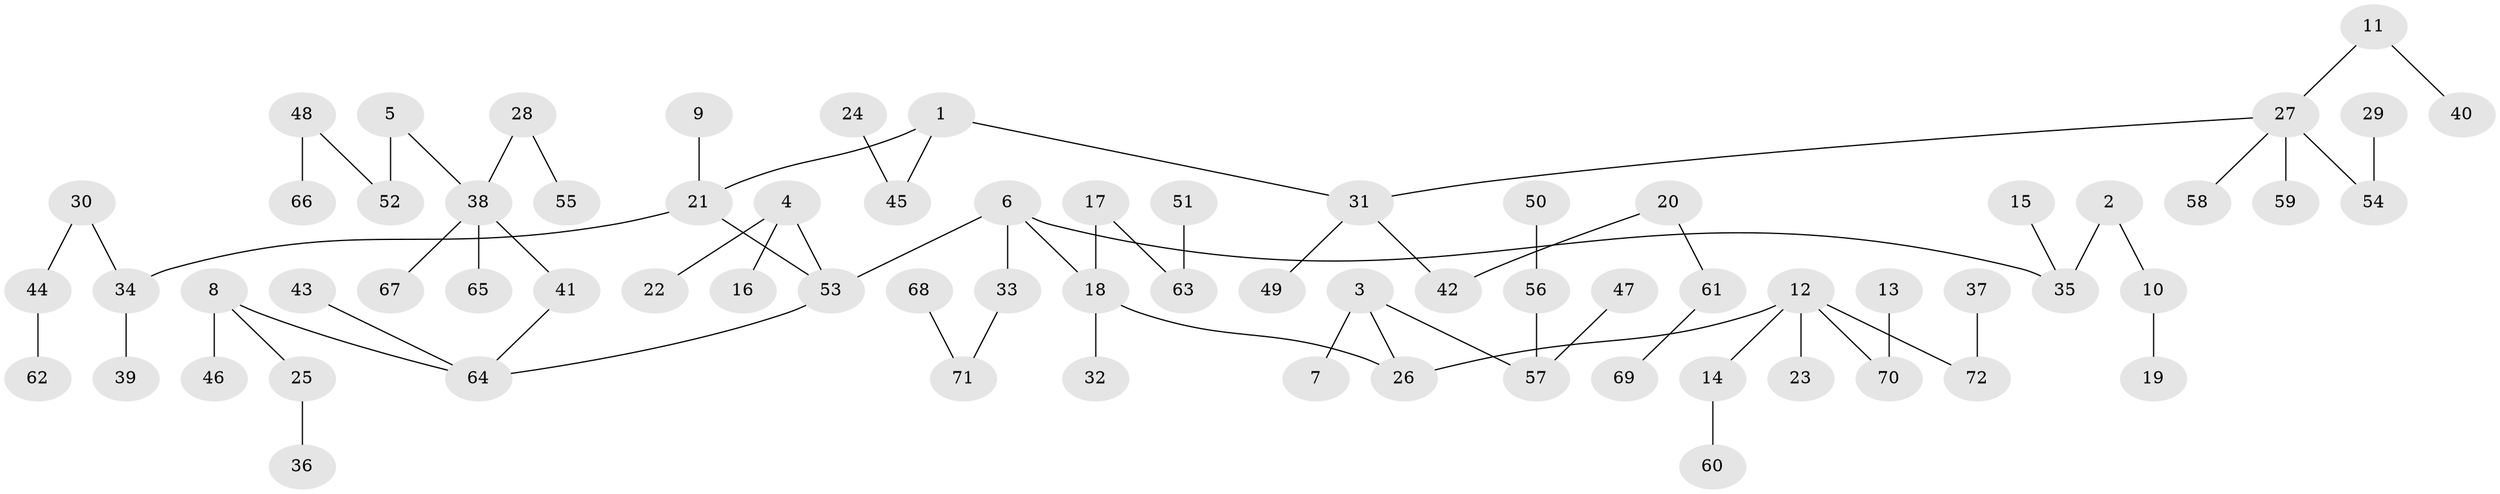 // original degree distribution, {6: 0.027972027972027972, 5: 0.04195804195804196, 2: 0.2937062937062937, 4: 0.02097902097902098, 3: 0.13986013986013987, 1: 0.46853146853146854, 7: 0.006993006993006993}
// Generated by graph-tools (version 1.1) at 2025/02/03/09/25 03:02:18]
// undirected, 72 vertices, 71 edges
graph export_dot {
graph [start="1"]
  node [color=gray90,style=filled];
  1;
  2;
  3;
  4;
  5;
  6;
  7;
  8;
  9;
  10;
  11;
  12;
  13;
  14;
  15;
  16;
  17;
  18;
  19;
  20;
  21;
  22;
  23;
  24;
  25;
  26;
  27;
  28;
  29;
  30;
  31;
  32;
  33;
  34;
  35;
  36;
  37;
  38;
  39;
  40;
  41;
  42;
  43;
  44;
  45;
  46;
  47;
  48;
  49;
  50;
  51;
  52;
  53;
  54;
  55;
  56;
  57;
  58;
  59;
  60;
  61;
  62;
  63;
  64;
  65;
  66;
  67;
  68;
  69;
  70;
  71;
  72;
  1 -- 21 [weight=1.0];
  1 -- 31 [weight=1.0];
  1 -- 45 [weight=1.0];
  2 -- 10 [weight=1.0];
  2 -- 35 [weight=1.0];
  3 -- 7 [weight=1.0];
  3 -- 26 [weight=1.0];
  3 -- 57 [weight=1.0];
  4 -- 16 [weight=1.0];
  4 -- 22 [weight=1.0];
  4 -- 53 [weight=1.0];
  5 -- 38 [weight=1.0];
  5 -- 52 [weight=1.0];
  6 -- 18 [weight=1.0];
  6 -- 33 [weight=1.0];
  6 -- 35 [weight=1.0];
  6 -- 53 [weight=1.0];
  8 -- 25 [weight=1.0];
  8 -- 46 [weight=1.0];
  8 -- 64 [weight=1.0];
  9 -- 21 [weight=1.0];
  10 -- 19 [weight=1.0];
  11 -- 27 [weight=1.0];
  11 -- 40 [weight=1.0];
  12 -- 14 [weight=1.0];
  12 -- 23 [weight=1.0];
  12 -- 26 [weight=1.0];
  12 -- 70 [weight=1.0];
  12 -- 72 [weight=1.0];
  13 -- 70 [weight=1.0];
  14 -- 60 [weight=1.0];
  15 -- 35 [weight=1.0];
  17 -- 18 [weight=1.0];
  17 -- 63 [weight=1.0];
  18 -- 26 [weight=1.0];
  18 -- 32 [weight=1.0];
  20 -- 42 [weight=1.0];
  20 -- 61 [weight=1.0];
  21 -- 34 [weight=1.0];
  21 -- 53 [weight=1.0];
  24 -- 45 [weight=1.0];
  25 -- 36 [weight=1.0];
  27 -- 31 [weight=1.0];
  27 -- 54 [weight=1.0];
  27 -- 58 [weight=1.0];
  27 -- 59 [weight=1.0];
  28 -- 38 [weight=1.0];
  28 -- 55 [weight=1.0];
  29 -- 54 [weight=1.0];
  30 -- 34 [weight=1.0];
  30 -- 44 [weight=1.0];
  31 -- 42 [weight=1.0];
  31 -- 49 [weight=1.0];
  33 -- 71 [weight=1.0];
  34 -- 39 [weight=1.0];
  37 -- 72 [weight=1.0];
  38 -- 41 [weight=1.0];
  38 -- 65 [weight=1.0];
  38 -- 67 [weight=1.0];
  41 -- 64 [weight=1.0];
  43 -- 64 [weight=1.0];
  44 -- 62 [weight=1.0];
  47 -- 57 [weight=1.0];
  48 -- 52 [weight=1.0];
  48 -- 66 [weight=1.0];
  50 -- 56 [weight=1.0];
  51 -- 63 [weight=1.0];
  53 -- 64 [weight=1.0];
  56 -- 57 [weight=1.0];
  61 -- 69 [weight=1.0];
  68 -- 71 [weight=1.0];
}
